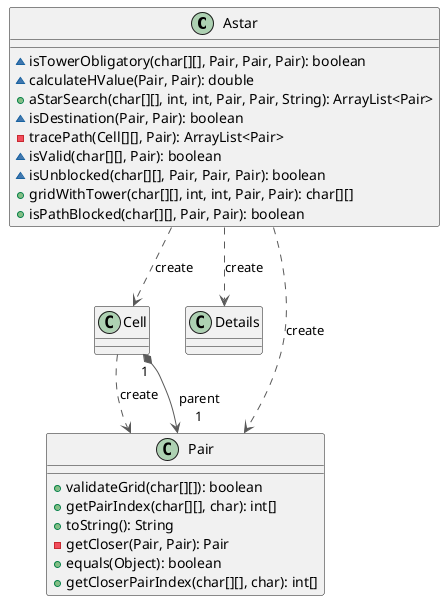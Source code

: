 @startuml



class Astar {
  ~ isTowerObligatory(char[][], Pair, Pair, Pair): boolean
  ~ calculateHValue(Pair, Pair): double
  + aStarSearch(char[][], int, int, Pair, Pair, String): ArrayList<Pair>
  ~ isDestination(Pair, Pair): boolean
  - tracePath(Cell[][], Pair): ArrayList<Pair>
  ~ isValid(char[][], Pair): boolean
  ~ isUnblocked(char[][], Pair, Pair, Pair): boolean
  + gridWithTower(char[][], int, int, Pair, Pair): char[][]
  + isPathBlocked(char[][], Pair, Pair): boolean
}
class Cell
class Details
class Pair {
  + validateGrid(char[][]): boolean
  + getPairIndex(char[][], char): int[]
  + toString(): String
  - getCloser(Pair, Pair): Pair
  + equals(Object): boolean
  + getCloserPairIndex(char[][], char): int[]
}

Astar    -[#595959,dashed]->  Cell    : "«create»"
Astar    -[#595959,dashed]->  Details : "«create»"
Astar    -[#595959,dashed]->  Pair    : "«create»"
Cell     -[#595959,dashed]->  Pair    : "«create»"
Cell    "1" *-[#595959,plain]-> "parent\n1" Pair    
@enduml
